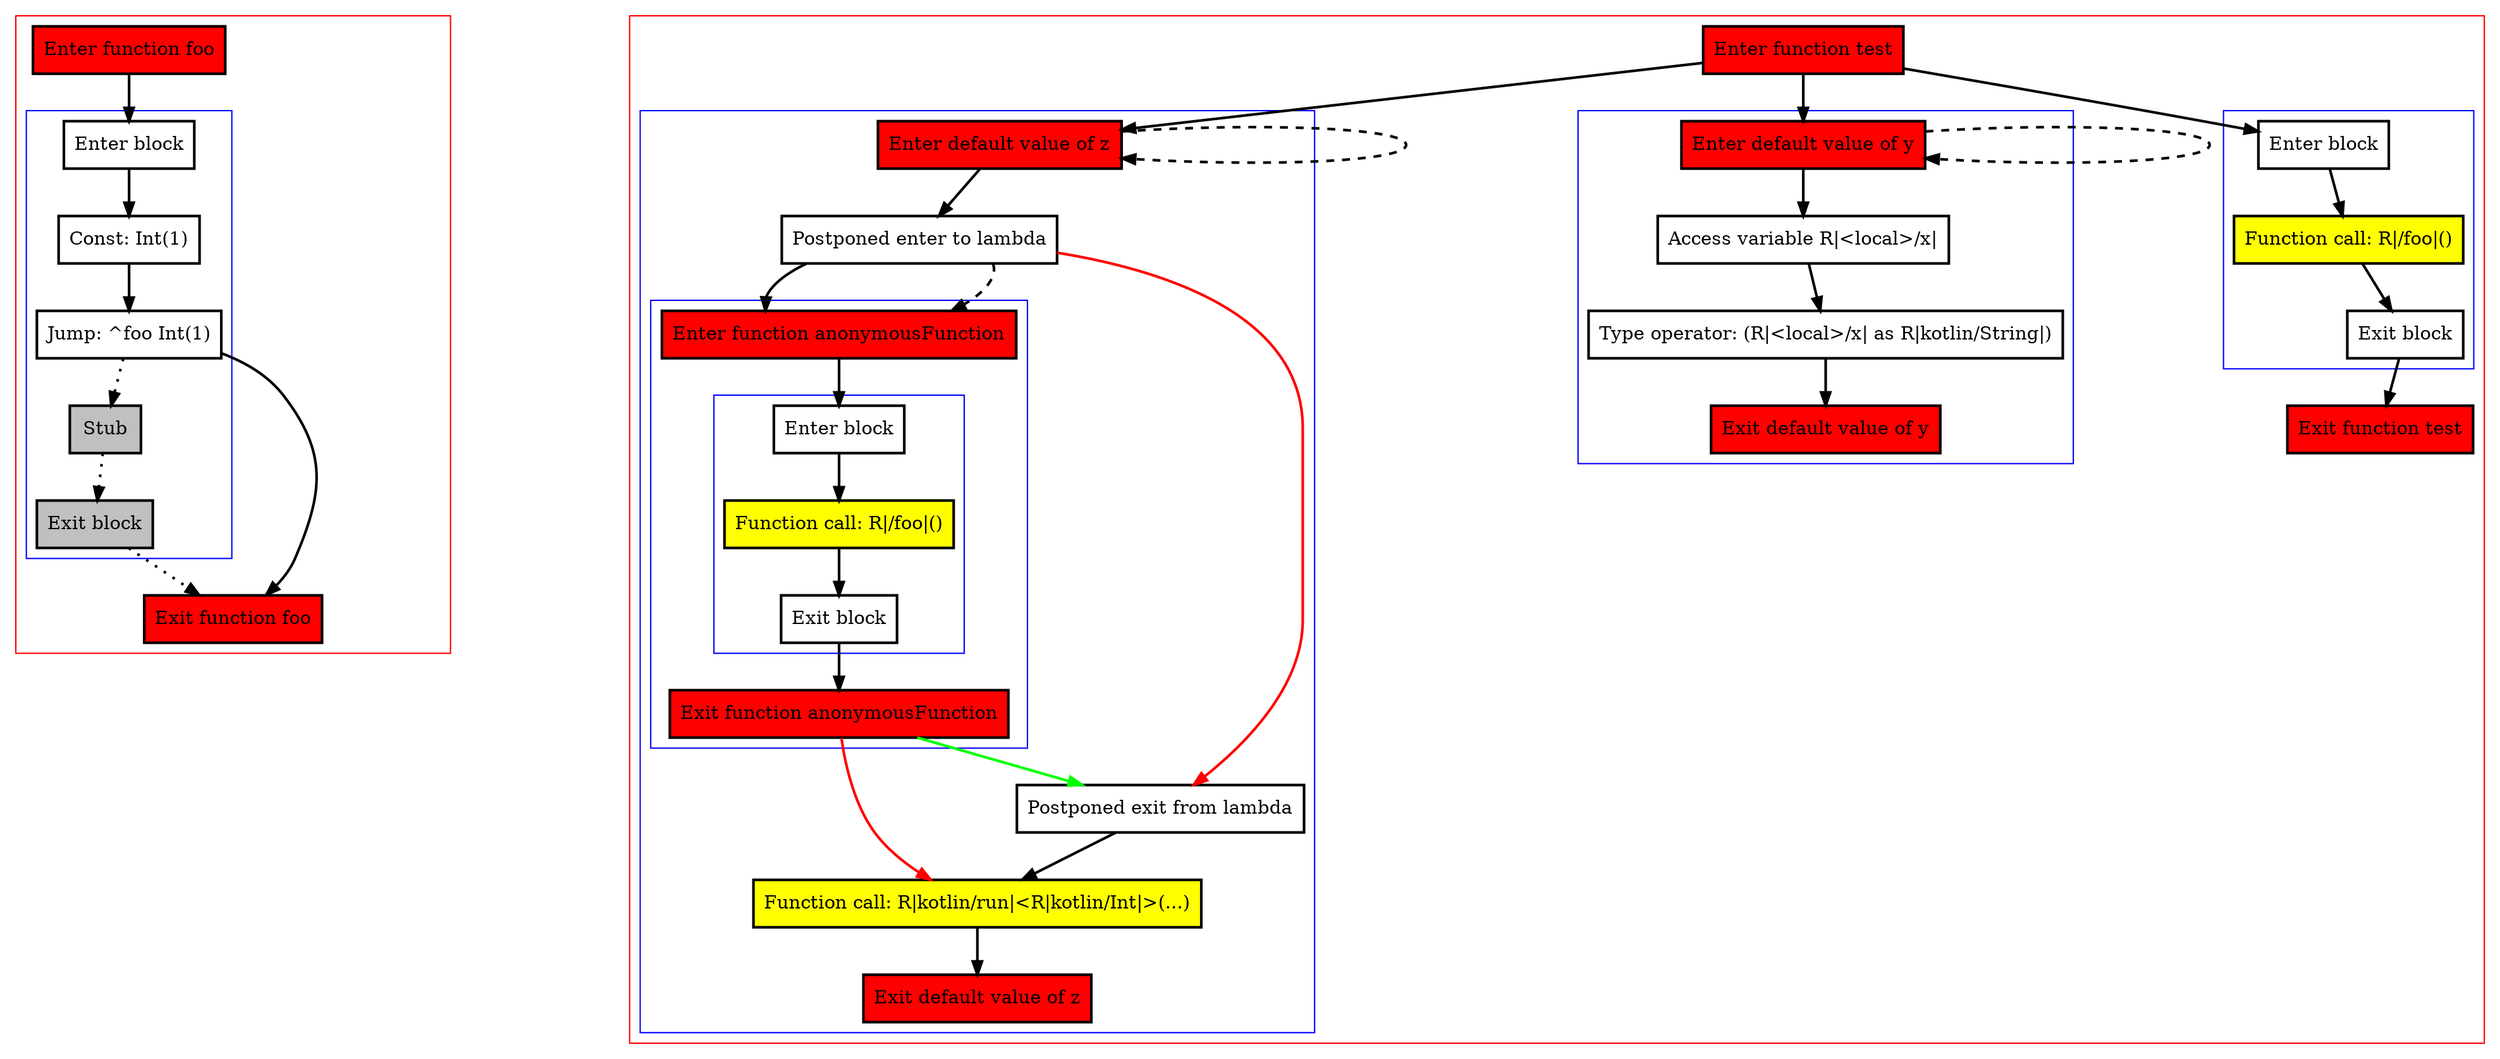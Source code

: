 digraph defaultArguments_kt {
    graph [nodesep=3]
    node [shape=box penwidth=2]
    edge [penwidth=2]

    subgraph cluster_0 {
        color=red
        0 [label="Enter function foo" style="filled" fillcolor=red];
        subgraph cluster_1 {
            color=blue
            1 [label="Enter block"];
            2 [label="Const: Int(1)"];
            3 [label="Jump: ^foo Int(1)"];
            4 [label="Stub" style="filled" fillcolor=gray];
            5 [label="Exit block" style="filled" fillcolor=gray];
        }
        6 [label="Exit function foo" style="filled" fillcolor=red];
    }
    0 -> {1};
    1 -> {2};
    2 -> {3};
    3 -> {6};
    3 -> {4} [style=dotted];
    4 -> {5} [style=dotted];
    5 -> {6} [style=dotted];

    subgraph cluster_2 {
        color=red
        7 [label="Enter function test" style="filled" fillcolor=red];
        subgraph cluster_3 {
            color=blue
            16 [label="Enter default value of z" style="filled" fillcolor=red];
            17 [label="Postponed enter to lambda"];
            subgraph cluster_4 {
                color=blue
                21 [label="Enter function anonymousFunction" style="filled" fillcolor=red];
                subgraph cluster_5 {
                    color=blue
                    22 [label="Enter block"];
                    23 [label="Function call: R|/foo|()" style="filled" fillcolor=yellow];
                    24 [label="Exit block"];
                }
                25 [label="Exit function anonymousFunction" style="filled" fillcolor=red];
            }
            18 [label="Postponed exit from lambda"];
            19 [label="Function call: R|kotlin/run|<R|kotlin/Int|>(...)" style="filled" fillcolor=yellow];
            20 [label="Exit default value of z" style="filled" fillcolor=red];
        }
        subgraph cluster_6 {
            color=blue
            12 [label="Enter default value of y" style="filled" fillcolor=red];
            13 [label="Access variable R|<local>/x|"];
            14 [label="Type operator: (R|<local>/x| as R|kotlin/String|)"];
            15 [label="Exit default value of y" style="filled" fillcolor=red];
        }
        subgraph cluster_7 {
            color=blue
            8 [label="Enter block"];
            9 [label="Function call: R|/foo|()" style="filled" fillcolor=yellow];
            10 [label="Exit block"];
        }
        11 [label="Exit function test" style="filled" fillcolor=red];
    }
    7 -> {12 16 8};
    8 -> {9};
    9 -> {10};
    10 -> {11};
    12 -> {13};
    12 -> {12} [style=dashed];
    13 -> {14};
    14 -> {15};
    16 -> {17};
    16 -> {16} [style=dashed];
    17 -> {21};
    17 -> {18} [color=red];
    17 -> {21} [style=dashed];
    18 -> {19};
    19 -> {20};
    21 -> {22};
    22 -> {23};
    23 -> {24};
    24 -> {25};
    25 -> {19} [color=red];
    25 -> {18} [color=green];

}
